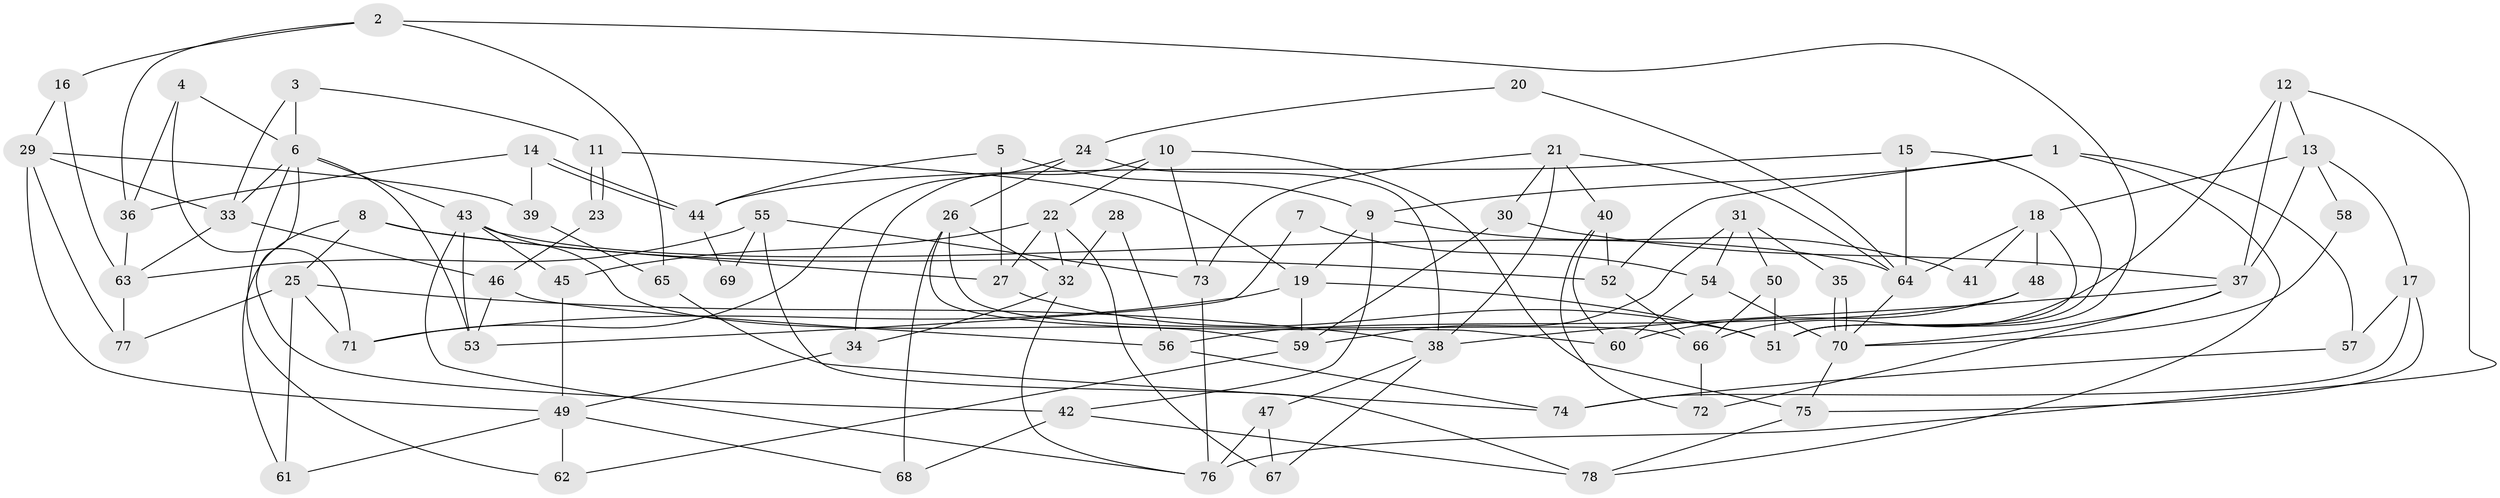 // Generated by graph-tools (version 1.1) at 2025/26/03/09/25 03:26:12]
// undirected, 78 vertices, 156 edges
graph export_dot {
graph [start="1"]
  node [color=gray90,style=filled];
  1;
  2;
  3;
  4;
  5;
  6;
  7;
  8;
  9;
  10;
  11;
  12;
  13;
  14;
  15;
  16;
  17;
  18;
  19;
  20;
  21;
  22;
  23;
  24;
  25;
  26;
  27;
  28;
  29;
  30;
  31;
  32;
  33;
  34;
  35;
  36;
  37;
  38;
  39;
  40;
  41;
  42;
  43;
  44;
  45;
  46;
  47;
  48;
  49;
  50;
  51;
  52;
  53;
  54;
  55;
  56;
  57;
  58;
  59;
  60;
  61;
  62;
  63;
  64;
  65;
  66;
  67;
  68;
  69;
  70;
  71;
  72;
  73;
  74;
  75;
  76;
  77;
  78;
  1 -- 52;
  1 -- 78;
  1 -- 9;
  1 -- 57;
  2 -- 51;
  2 -- 65;
  2 -- 16;
  2 -- 36;
  3 -- 6;
  3 -- 33;
  3 -- 11;
  4 -- 36;
  4 -- 71;
  4 -- 6;
  5 -- 9;
  5 -- 44;
  5 -- 27;
  6 -- 43;
  6 -- 33;
  6 -- 42;
  6 -- 53;
  6 -- 62;
  7 -- 53;
  7 -- 54;
  8 -- 27;
  8 -- 25;
  8 -- 52;
  8 -- 61;
  9 -- 19;
  9 -- 41;
  9 -- 42;
  10 -- 73;
  10 -- 22;
  10 -- 34;
  10 -- 75;
  11 -- 23;
  11 -- 23;
  11 -- 19;
  12 -- 66;
  12 -- 76;
  12 -- 13;
  12 -- 37;
  13 -- 17;
  13 -- 18;
  13 -- 37;
  13 -- 58;
  14 -- 44;
  14 -- 44;
  14 -- 36;
  14 -- 39;
  15 -- 51;
  15 -- 64;
  15 -- 44;
  16 -- 29;
  16 -- 63;
  17 -- 57;
  17 -- 75;
  17 -- 74;
  18 -- 51;
  18 -- 41;
  18 -- 48;
  18 -- 64;
  19 -- 59;
  19 -- 51;
  19 -- 71;
  20 -- 24;
  20 -- 64;
  21 -- 73;
  21 -- 64;
  21 -- 30;
  21 -- 38;
  21 -- 40;
  22 -- 67;
  22 -- 45;
  22 -- 27;
  22 -- 32;
  23 -- 46;
  24 -- 38;
  24 -- 26;
  24 -- 71;
  25 -- 71;
  25 -- 38;
  25 -- 61;
  25 -- 77;
  26 -- 60;
  26 -- 68;
  26 -- 32;
  26 -- 66;
  27 -- 51;
  28 -- 32;
  28 -- 56;
  29 -- 77;
  29 -- 49;
  29 -- 33;
  29 -- 39;
  30 -- 37;
  30 -- 59;
  31 -- 59;
  31 -- 50;
  31 -- 35;
  31 -- 54;
  32 -- 34;
  32 -- 76;
  33 -- 46;
  33 -- 63;
  34 -- 49;
  35 -- 70;
  35 -- 70;
  36 -- 63;
  37 -- 38;
  37 -- 70;
  37 -- 72;
  38 -- 47;
  38 -- 67;
  39 -- 65;
  40 -- 52;
  40 -- 60;
  40 -- 72;
  42 -- 68;
  42 -- 78;
  43 -- 59;
  43 -- 64;
  43 -- 45;
  43 -- 53;
  43 -- 76;
  44 -- 69;
  45 -- 49;
  46 -- 53;
  46 -- 56;
  47 -- 76;
  47 -- 67;
  48 -- 60;
  48 -- 56;
  49 -- 61;
  49 -- 62;
  49 -- 68;
  50 -- 66;
  50 -- 51;
  52 -- 66;
  54 -- 70;
  54 -- 60;
  55 -- 78;
  55 -- 63;
  55 -- 69;
  55 -- 73;
  56 -- 74;
  57 -- 74;
  58 -- 70;
  59 -- 62;
  63 -- 77;
  64 -- 70;
  65 -- 74;
  66 -- 72;
  70 -- 75;
  73 -- 76;
  75 -- 78;
}
